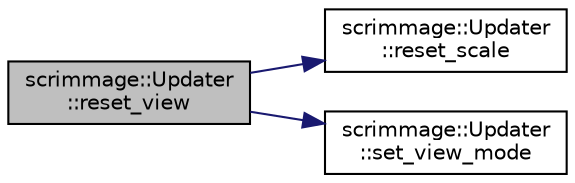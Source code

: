 digraph "scrimmage::Updater::reset_view"
{
 // LATEX_PDF_SIZE
  edge [fontname="Helvetica",fontsize="10",labelfontname="Helvetica",labelfontsize="10"];
  node [fontname="Helvetica",fontsize="10",shape=record];
  rankdir="LR";
  Node1 [label="scrimmage::Updater\l::reset_view",height=0.2,width=0.4,color="black", fillcolor="grey75", style="filled", fontcolor="black",tooltip=" "];
  Node1 -> Node2 [color="midnightblue",fontsize="10",style="solid",fontname="Helvetica"];
  Node2 [label="scrimmage::Updater\l::reset_scale",height=0.2,width=0.4,color="black", fillcolor="white", style="filled",URL="$classscrimmage_1_1Updater.html#a8409ebd58091dc61a9d44532fbf83216",tooltip=" "];
  Node1 -> Node3 [color="midnightblue",fontsize="10",style="solid",fontname="Helvetica"];
  Node3 [label="scrimmage::Updater\l::set_view_mode",height=0.2,width=0.4,color="black", fillcolor="white", style="filled",URL="$classscrimmage_1_1Updater.html#a228e3db08d072667290708461b8e4a65",tooltip=" "];
}
